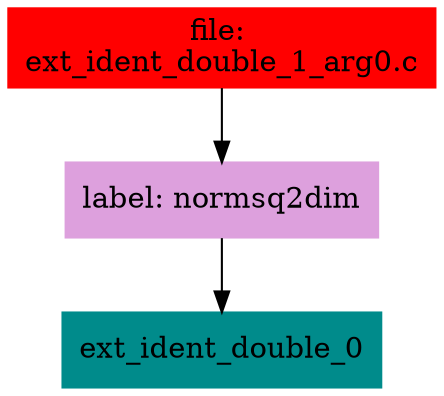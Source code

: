 digraph G {
node [shape=box]

0 [label="file: 
ext_ident_double_1_arg0.c",color=red, style=filled]
1 [label="label: normsq2dim",color=plum, style=filled]
0 -> 1
2 [label="ext_ident_double_0",color=cyan4, style=filled]
1 -> 2


}

